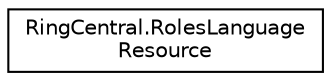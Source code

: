 digraph "Graphical Class Hierarchy"
{
 // LATEX_PDF_SIZE
  edge [fontname="Helvetica",fontsize="10",labelfontname="Helvetica",labelfontsize="10"];
  node [fontname="Helvetica",fontsize="10",shape=record];
  rankdir="LR";
  Node0 [label="RingCentral.RolesLanguage\lResource",height=0.2,width=0.4,color="black", fillcolor="white", style="filled",URL="$classRingCentral_1_1RolesLanguageResource.html",tooltip=" "];
}
